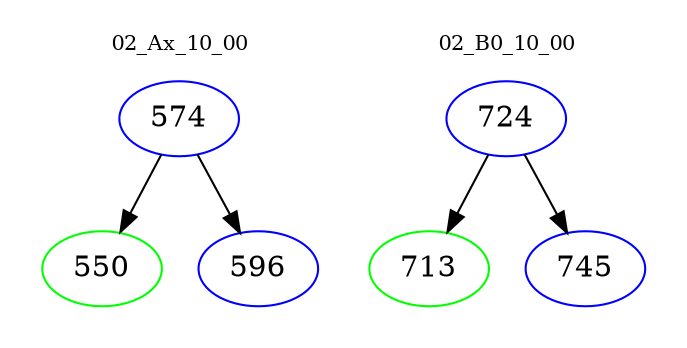 digraph{
subgraph cluster_0 {
color = white
label = "02_Ax_10_00";
fontsize=10;
T0_574 [label="574", color="blue"]
T0_574 -> T0_550 [color="black"]
T0_550 [label="550", color="green"]
T0_574 -> T0_596 [color="black"]
T0_596 [label="596", color="blue"]
}
subgraph cluster_1 {
color = white
label = "02_B0_10_00";
fontsize=10;
T1_724 [label="724", color="blue"]
T1_724 -> T1_713 [color="black"]
T1_713 [label="713", color="green"]
T1_724 -> T1_745 [color="black"]
T1_745 [label="745", color="blue"]
}
}
